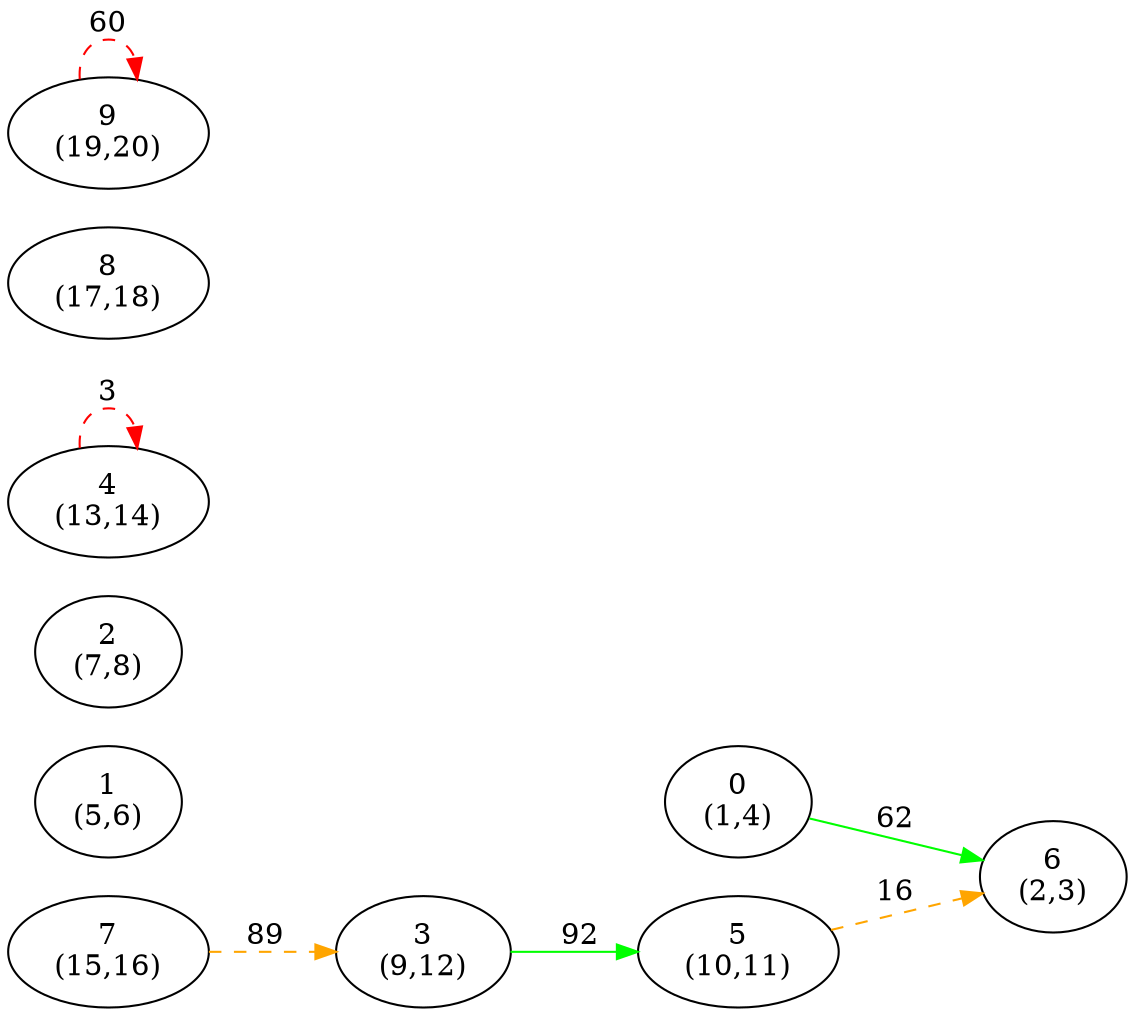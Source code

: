 digraph G {
ranksep = "equally";
rankdir = LR;
{rank = same; "0
(1,4)"; };
{rank = same; "6
(2,3)"; };
{rank = same; "1
(5,6)"; };
{rank = same; "2
(7,8)"; };
{rank = same; "3
(9,12)"; };
{rank = same; "5
(10,11)"; };
{rank = same; };
{rank = same; "4
(13,14)"; };
{rank = same; };
{rank = same; "7
(15,16)"; };
{rank = same; };
{rank = same; "8
(17,18)"; };
{rank = same; "9
(19,20)"; };
{rank = same; };
"0
(1,4)"->"6
(2,3)"[label="62" color = "green"];
"6
(2,3)"
"1
(5,6)"
"2
(7,8)"
"3
(9,12)"->"5
(10,11)"[label="92" color = "green"];
"5
(10,11)"->"6
(2,3)"[label="16" color = "orange" style = "dashed"];
"4
(13,14)"->"4
(13,14)"[label="3" color = "red" style = "dashed"];
"7
(15,16)"->"3
(9,12)"[label="89" color = "orange" style = "dashed"];
"8
(17,18)"
"9
(19,20)"->"9
(19,20)"[label="60" color = "red" style = "dashed"];
}

